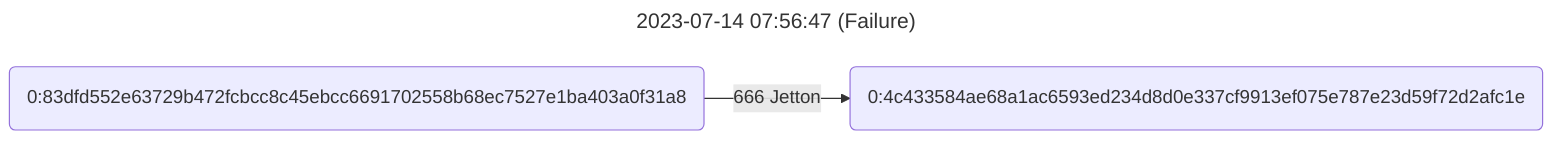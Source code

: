 ---
title: 2023-07-14 07:56:47 (Failure)
---
flowchart LR
    A("0:83dfd552e63729b472fcbcc8c45ebcc6691702558b68ec7527e1ba403a0f31a8")
    B("0:4c433584ae68a1ac6593ed234d8d0e337cf9913ef075e787e23d59f72d2afc1e")
    A -- 666 Jetton --> B